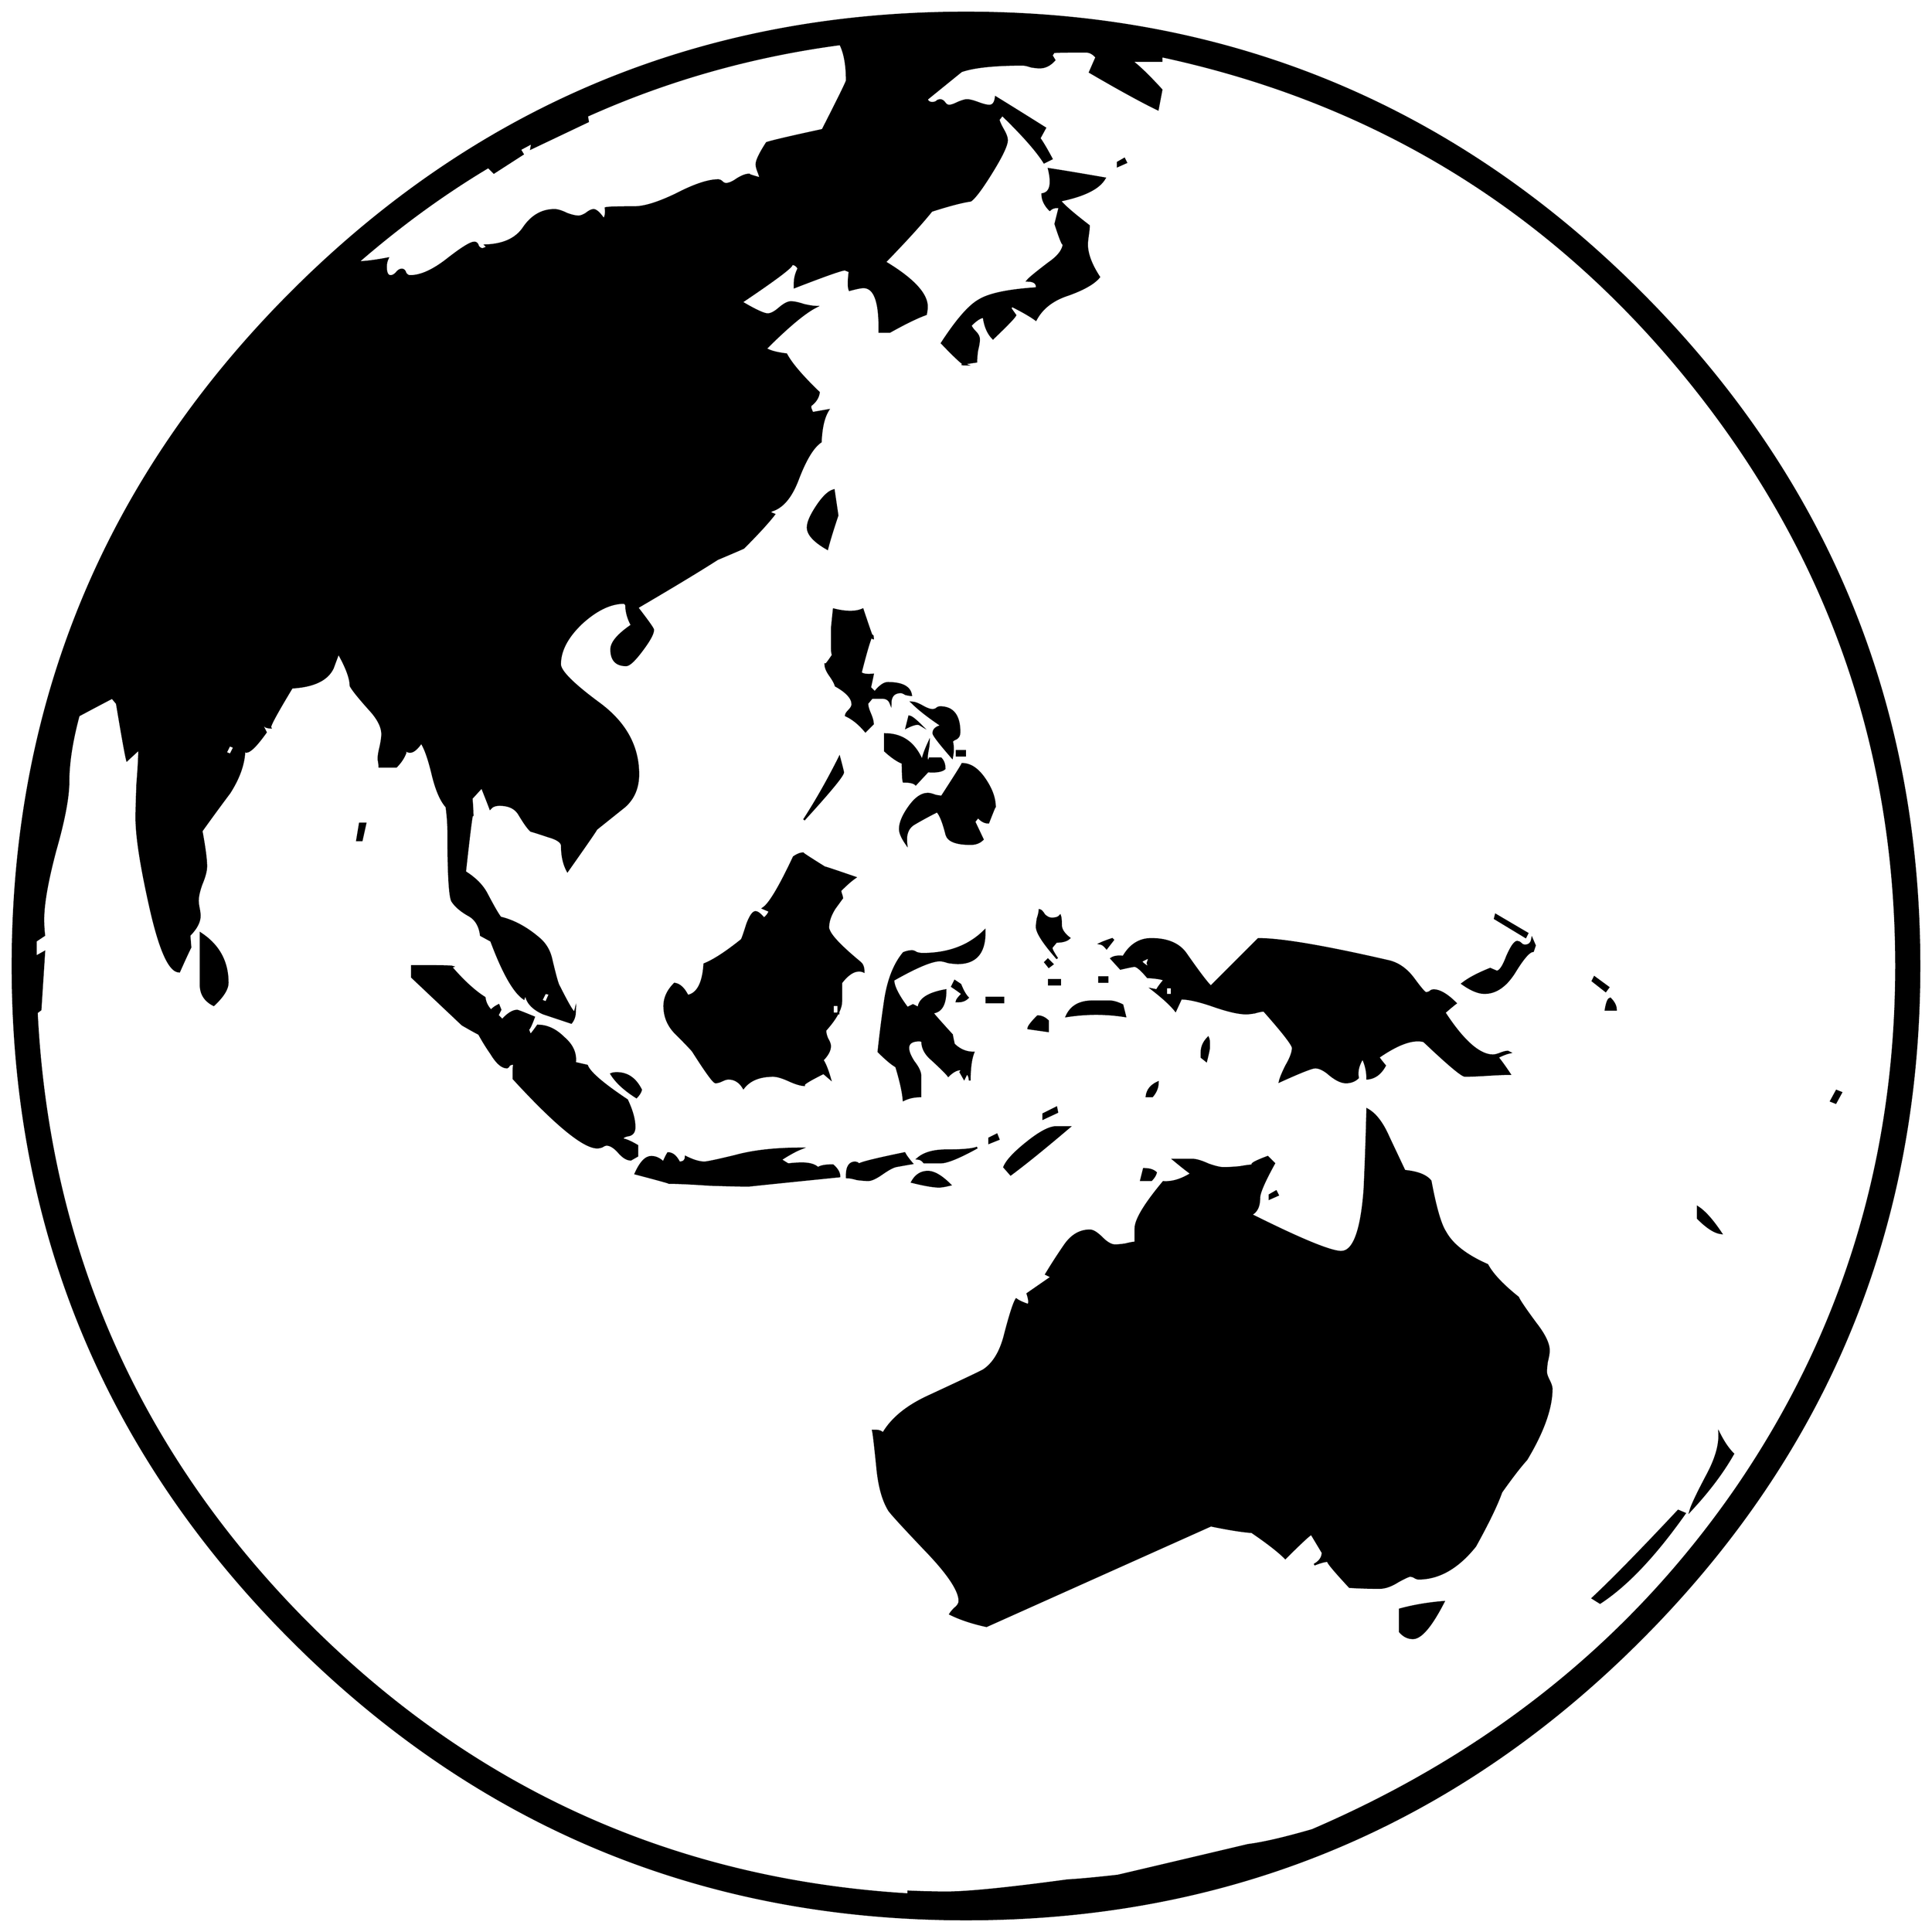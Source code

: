 


\begin{tikzpicture}[y=0.80pt, x=0.80pt, yscale=-1.0, xscale=1.0, inner sep=0pt, outer sep=0pt]
\begin{scope}[shift={(100.0,1706.0)},nonzero rule]
  \path[draw=.,fill=.,line width=1.600pt] (2048.0,-582.0) ..
    controls (2048.0,-299.333) and (1948.0,-58.0) ..
    (1748.0,142.0) .. controls (1548.0,342.0) and (1306.667,442.0)
    .. (1024.0,442.0) .. controls (741.333,442.0) and
    (500.0,342.0) .. (300.0,142.0) .. controls (100.0,-58.0) and
    (0.0,-299.333) .. (0.0,-582.0) .. controls (0.0,-864.667) and
    (100.0,-1106.0) .. (300.0,-1306.0) .. controls
    (500.0,-1506.0) and (741.333,-1606.0) .. (1024.0,-1606.0) ..
    controls (1306.667,-1606.0) and (1548.0,-1506.0) ..
    (1748.0,-1306.0) .. controls (1948.0,-1106.0) and
    (2048.0,-864.667) .. (2048.0,-582.0) -- cycle(896.0,-1533.0)
    .. controls (896.0,-1549.667) and (893.667,-1562.667) ..
    (889.0,-1572.0) .. controls (793.667,-1559.333) and
    (703.0,-1533.667) .. (617.0,-1495.0) -- (618.0,-1489.0) --
    (557.0,-1460.0) -- (558.0,-1466.0) -- (545.0,-1459.0) --
    (548.0,-1454.0) -- (517.0,-1434.0) -- (511.0,-1440.0) ..
    controls (463.0,-1411.333) and (416.333,-1377.333) ..
    (371.0,-1338.0) .. controls (378.333,-1338.0) and
    (389.0,-1339.333) .. (403.0,-1342.0) .. controls
    (401.667,-1339.333) and (401.0,-1336.333) .. (401.0,-1333.0) ..
    controls (401.0,-1326.333) and (402.667,-1323.0) ..
    (406.0,-1323.0) .. controls (408.0,-1323.0) and
    (410.0,-1324.0) .. (412.0,-1326.0) .. controls
    (414.0,-1328.667) and (416.0,-1330.0) .. (418.0,-1330.0) ..
    controls (420.0,-1330.0) and (421.333,-1328.667) ..
    (422.0,-1326.0) .. controls (423.333,-1324.0) and
    (425.0,-1323.0) .. (427.0,-1323.0) .. controls
    (438.333,-1323.0) and (451.667,-1329.0) .. (467.0,-1341.0) ..
    controls (482.333,-1353.0) and (492.0,-1359.0) ..
    (496.0,-1359.0) .. controls (498.0,-1359.0) and
    (499.333,-1357.667) .. (500.0,-1355.0) .. controls
    (501.333,-1353.0) and (503.0,-1352.0) .. (505.0,-1352.0) --
    (510.0,-1354.0) -- (508.0,-1356.0) .. controls
    (527.333,-1356.667) and (541.0,-1363.0) .. (549.0,-1375.0) ..
    controls (557.667,-1387.667) and (568.667,-1394.0) ..
    (582.0,-1394.0) .. controls (585.333,-1394.0) and
    (589.667,-1392.667) .. (595.0,-1390.0) .. controls
    (600.333,-1388.0) and (604.667,-1387.0) .. (608.0,-1387.0) ..
    controls (610.0,-1387.0) and (612.667,-1388.0) ..
    (616.0,-1390.0) .. controls (619.333,-1392.667) and
    (622.0,-1394.0) .. (624.0,-1394.0) .. controls
    (626.667,-1394.0) and (630.333,-1390.667) .. (635.0,-1384.0) ..
    controls (637.0,-1386.667) and (637.667,-1390.667) ..
    (637.0,-1396.0) .. controls (639.0,-1396.667) and
    (649.333,-1397.0) .. (668.0,-1397.0) .. controls
    (678.667,-1397.0) and (693.667,-1401.667) .. (713.0,-1411.0) ..
    controls (732.333,-1421.0) and (747.333,-1426.0) ..
    (758.0,-1426.0) .. controls (759.333,-1426.0) and
    (760.667,-1425.333) .. (762.0,-1424.0) .. controls
    (763.333,-1422.667) and (764.667,-1422.0) .. (766.0,-1422.0) ..
    controls (769.333,-1422.0) and (773.333,-1423.667) ..
    (778.0,-1427.0) .. controls (783.333,-1430.333) and
    (787.667,-1432.0) .. (791.0,-1432.0) .. controls
    (789.667,-1432.0) and (793.667,-1430.667) .. (803.0,-1428.0) ..
    controls (803.0,-1429.333) and (802.333,-1431.667) ..
    (801.0,-1435.0) .. controls (799.667,-1438.333) and
    (799.0,-1441.0) .. (799.0,-1443.0) .. controls
    (799.0,-1447.0) and (802.667,-1454.667) .. (810.0,-1466.0) ..
    controls (816.0,-1468.0) and (836.0,-1472.667) ..
    (870.0,-1480.0) .. controls (887.333,-1514.0) and
    (896.0,-1531.667) .. (896.0,-1533.0) -- cycle(2023.0,-582.0)
    .. controls (2023.0,-817.333) and (1949.0,-1026.667) ..
    (1801.0,-1210.0) .. controls (1653.0,-1393.333) and
    (1464.0,-1509.667) .. (1234.0,-1559.0) -- (1234.0,-1554.0) --
    (1202.0,-1554.0) .. controls (1210.0,-1548.0) and
    (1220.667,-1537.667) .. (1234.0,-1523.0) -- (1230.0,-1502.0) ..
    controls (1213.333,-1510.0) and (1189.0,-1523.333) ..
    (1157.0,-1542.0) -- (1164.0,-1558.0) .. controls
    (1160.667,-1562.0) and (1157.0,-1564.0) .. (1153.0,-1564.0) ..
    controls (1123.667,-1564.0) and (1112.0,-1563.667) ..
    (1118.0,-1563.0) -- (1116.0,-1560.0) -- (1119.0,-1555.0) ..
    controls (1114.333,-1549.667) and (1109.0,-1547.0) ..
    (1103.0,-1547.0) .. controls (1101.0,-1547.0) and
    (1098.0,-1547.333) .. (1094.0,-1548.0) .. controls
    (1090.0,-1549.333) and (1087.0,-1550.0) .. (1085.0,-1550.0) ..
    controls (1054.333,-1550.0) and (1032.333,-1547.667) ..
    (1019.0,-1543.0) .. controls (1019.0,-1543.0) and
    (1006.667,-1533.0) .. (982.0,-1513.0) .. controls
    (982.667,-1510.333) and (984.667,-1509.0) .. (988.0,-1509.0) ..
    controls (989.333,-1509.0) and (990.667,-1509.333) ..
    (992.0,-1510.0) .. controls (993.333,-1511.333) and
    (994.667,-1512.0) .. (996.0,-1512.0) .. controls
    (998.0,-1512.0) and (999.667,-1511.0) .. (1001.0,-1509.0) ..
    controls (1002.333,-1507.0) and (1004.0,-1506.0) ..
    (1006.0,-1506.0) .. controls (1008.0,-1506.0) and
    (1011.0,-1507.0) .. (1015.0,-1509.0) .. controls
    (1019.667,-1511.0) and (1023.0,-1512.0) .. (1025.0,-1512.0) ..
    controls (1027.667,-1512.0) and (1031.667,-1511.0) ..
    (1037.0,-1509.0) .. controls (1042.333,-1507.0) and
    (1046.333,-1506.0) .. (1049.0,-1506.0) .. controls
    (1053.0,-1506.0) and (1055.333,-1509.0) .. (1056.0,-1515.0) ..
    controls (1068.0,-1507.667) and (1085.667,-1496.667) ..
    (1109.0,-1482.0) -- (1103.0,-1471.0) .. controls
    (1106.333,-1466.333) and (1110.667,-1459.0) .. (1116.0,-1449.0) --
    (1108.0,-1445.0) .. controls (1100.0,-1457.667) and
    (1085.0,-1474.667) .. (1063.0,-1496.0) -- (1059.0,-1491.0) ..
    controls (1059.667,-1488.333) and (1061.333,-1484.667) ..
    (1064.0,-1480.0) .. controls (1066.667,-1475.333) and
    (1068.0,-1471.667) .. (1068.0,-1469.0) .. controls
    (1068.0,-1463.667) and (1062.667,-1452.333) .. (1052.0,-1435.0) ..
    controls (1041.333,-1417.667) and (1033.667,-1407.333) ..
    (1029.0,-1404.0) .. controls (1019.667,-1402.667) and
    (1005.667,-1399.0) .. (987.0,-1393.0) .. controls
    (976.333,-1379.667) and (959.667,-1361.333) .. (937.0,-1338.0) ..
    controls (967.0,-1320.0) and (982.0,-1304.0) ..
    (982.0,-1290.0) .. controls (982.0,-1288.0) and
    (981.667,-1285.333) .. (981.0,-1282.0) .. controls
    (971.667,-1278.667) and (958.667,-1272.333) .. (942.0,-1263.0) --
    (931.0,-1263.0) .. controls (931.667,-1295.0) and
    (926.0,-1311.0) .. (914.0,-1311.0) .. controls
    (911.333,-1311.0) and (906.333,-1310.0) .. (899.0,-1308.0) ..
    controls (897.667,-1310.667) and (897.667,-1317.333) ..
    (899.0,-1328.0) -- (894.0,-1330.0) .. controls
    (890.667,-1330.0) and (872.667,-1323.667) .. (840.0,-1311.0) --
    (840.0,-1315.0) .. controls (840.0,-1320.333) and
    (841.333,-1325.667) .. (844.0,-1331.0) .. controls
    (842.667,-1334.333) and (840.0,-1336.0) .. (836.0,-1336.0) ..
    controls (841.333,-1336.0) and (823.667,-1322.333) ..
    (783.0,-1295.0) .. controls (797.667,-1286.333) and
    (807.0,-1282.0) .. (811.0,-1282.0) .. controls
    (814.333,-1282.0) and (818.333,-1284.0) .. (823.0,-1288.0) ..
    controls (828.333,-1292.667) and (832.667,-1295.0) ..
    (836.0,-1295.0) .. controls (839.333,-1295.0) and
    (844.0,-1294.0) .. (850.0,-1292.0) .. controls
    (856.0,-1290.667) and (860.333,-1290.0) .. (863.0,-1290.0) ..
    controls (851.0,-1284.0) and (833.0,-1269.0) ..
    (809.0,-1245.0) .. controls (813.0,-1242.333) and
    (820.333,-1240.333) .. (831.0,-1239.0) .. controls
    (836.333,-1229.0) and (848.0,-1215.333) .. (866.0,-1198.0) ..
    controls (865.333,-1192.667) and (862.333,-1188.0) ..
    (857.0,-1184.0) -- (857.0,-1181.0) -- (859.0,-1176.0) --
    (876.0,-1179.0) .. controls (871.333,-1171.667) and
    (868.667,-1160.333) .. (868.0,-1145.0) .. controls
    (860.0,-1139.667) and (852.0,-1126.667) .. (844.0,-1106.0) ..
    controls (836.667,-1086.0) and (827.0,-1074.333) ..
    (815.0,-1071.0) -- (813.0,-1069.0) -- (818.0,-1067.0) ..
    controls (811.333,-1058.333) and (800.333,-1046.333) ..
    (785.0,-1031.0) .. controls (779.0,-1028.333) and
    (769.667,-1024.333) .. (757.0,-1019.0) .. controls
    (738.333,-1007.0) and (709.667,-989.667) .. (671.0,-967.0) ..
    controls (682.333,-952.333) and (688.0,-944.333) .. (688.0,-943.0)
    .. controls (688.0,-939.0) and (684.0,-931.667) ..
    (676.0,-921.0) .. controls (668.0,-910.333) and (662.333,-905.0)
    .. (659.0,-905.0) .. controls (648.333,-905.0) and
    (643.0,-910.667) .. (643.0,-922.0) .. controls (643.0,-929.333)
    and (650.333,-938.0) .. (665.0,-948.0) .. controls
    (661.0,-955.333) and (659.0,-962.667) .. (659.0,-970.0) --
    (657.0,-972.0) .. controls (642.333,-972.0) and (627.0,-964.667)
    .. (611.0,-950.0) .. controls (595.667,-935.333) and
    (588.0,-920.667) .. (588.0,-906.0) .. controls (588.0,-898.667)
    and (602.0,-884.667) .. (630.0,-864.0) .. controls
    (658.0,-843.333) and (672.0,-818.0) .. (672.0,-788.0) ..
    controls (672.0,-773.333) and (667.0,-761.667) .. (657.0,-753.0)
    .. controls (647.0,-745.0) and (637.0,-737.0) ..
    (627.0,-729.0) .. controls (627.0,-728.333) and (616.667,-713.333)
    .. (596.0,-684.0) .. controls (592.0,-691.333) and
    (590.0,-700.333) .. (590.0,-711.0) .. controls (590.0,-715.0)
    and (585.333,-718.333) .. (576.0,-721.0) .. controls
    (564.0,-725.0) and (557.667,-727.0) .. (557.0,-727.0) ..
    controls (554.333,-729.0) and (550.0,-735.0) .. (544.0,-745.0)
    .. controls (540.0,-751.667) and (533.0,-755.0) ..
    (523.0,-755.0) .. controls (518.333,-755.0) and (515.0,-753.667)
    .. (513.0,-751.0) .. controls (511.0,-756.333) and
    (508.0,-764.0) .. (504.0,-774.0) -- (493.0,-762.0) ..
    controls (493.667,-755.333) and (494.0,-749.0) .. (494.0,-743.0)
    .. controls (494.0,-751.667) and (491.333,-731.667) ..
    (486.0,-683.0) .. controls (496.667,-676.333) and (504.333,-668.667)
    .. (509.0,-660.0) .. controls (516.333,-646.0) and
    (521.333,-637.333) .. (524.0,-634.0) .. controls (538.0,-630.667)
    and (551.667,-623.333) .. (565.0,-612.0) .. controls
    (572.333,-606.0) and (577.0,-598.0) .. (579.0,-588.0) ..
    controls (582.333,-574.0) and (584.667,-565.333) .. (586.0,-562.0)
    .. controls (598.0,-538.0) and (604.0,-528.333) ..
    (604.0,-533.0) .. controls (604.0,-528.333) and (602.667,-524.333)
    .. (600.0,-521.0) .. controls (590.0,-524.333) and
    (580.0,-527.667) .. (570.0,-531.0) .. controls (558.0,-536.333)
    and (551.667,-543.667) .. (551.0,-553.0) -- (549.0,-547.0) ..
    controls (538.333,-554.333) and (526.667,-575.0) .. (514.0,-609.0)
    -- (503.0,-615.0) .. controls (501.667,-625.667) and
    (497.0,-633.0) .. (489.0,-637.0) .. controls (481.0,-641.667)
    and (475.333,-646.667) .. (472.0,-652.0) .. controls
    (469.333,-658.0) and (468.0,-682.333) .. (468.0,-725.0) ..
    controls (468.0,-734.333) and (467.333,-743.667) .. (466.0,-753.0)
    .. controls (460.0,-759.667) and (455.0,-771.333) ..
    (451.0,-788.0) .. controls (447.0,-804.667) and (443.0,-816.0)
    .. (439.0,-822.0) .. controls (434.333,-815.333) and
    (430.333,-812.0) .. (427.0,-812.0) .. controls (425.0,-812.0)
    and (423.333,-812.667) .. (422.0,-814.0) .. controls
    (421.333,-815.333) and (420.333,-816.0) .. (419.0,-816.0) --
    (422.0,-811.0) .. controls (420.0,-805.667) and (416.667,-800.667)
    .. (412.0,-796.0) -- (394.0,-796.0) .. controls
    (394.0,-798.0) and (393.667,-800.667) .. (393.0,-804.0) ..
    controls (393.0,-807.333) and (393.667,-811.667) .. (395.0,-817.0)
    .. controls (396.333,-823.0) and (397.0,-827.667) ..
    (397.0,-831.0) .. controls (397.0,-839.0) and (392.333,-848.0)
    .. (383.0,-858.0) .. controls (371.667,-870.667) and
    (365.0,-879.0) .. (363.0,-883.0) .. controls (363.0,-891.0)
    and (358.667,-902.667) .. (350.0,-918.0) .. controls
    (348.667,-914.667) and (346.667,-909.333) .. (344.0,-902.0) ..
    controls (338.0,-889.333) and (323.333,-882.333) .. (300.0,-881.0)
    .. controls (282.667,-852.333) and (275.0,-838.0) ..
    (277.0,-838.0) .. controls (275.667,-838.0) and (274.0,-838.333)
    .. (272.0,-839.0) .. controls (270.667,-840.333) and
    (269.333,-841.0) .. (268.0,-841.0) -- (272.0,-833.0) ..
    controls (262.0,-819.0) and (255.0,-812.0) .. (251.0,-812.0)
    -- (249.0,-815.0) .. controls (249.0,-800.333) and
    (243.667,-784.667) .. (233.0,-768.0) .. controls (223.0,-754.667)
    and (213.0,-741.0) .. (203.0,-727.0) .. controls
    (206.333,-709.0) and (208.0,-696.333) .. (208.0,-689.0) ..
    controls (208.0,-684.333) and (206.333,-678.0) .. (203.0,-670.0)
    .. controls (200.333,-662.667) and (199.0,-656.667) ..
    (199.0,-652.0) .. controls (199.0,-650.0) and (199.333,-647.333)
    .. (200.0,-644.0) .. controls (200.667,-640.667) and
    (201.0,-638.0) .. (201.0,-636.0) .. controls (201.0,-629.333)
    and (197.333,-622.333) .. (190.0,-615.0) -- (191.0,-602.0) ..
    controls (188.333,-596.667) and (184.333,-588.0) .. (179.0,-576.0)
    .. controls (168.333,-576.0) and (157.667,-600.333) ..
    (147.0,-649.0) .. controls (137.667,-691.0) and (133.0,-721.667)
    .. (133.0,-741.0) .. controls (133.0,-749.0) and
    (133.333,-761.333) .. (134.0,-778.0) .. controls (135.333,-794.667)
    and (136.0,-807.0) .. (136.0,-815.0) -- (123.0,-803.0) ..
    controls (121.667,-807.667) and (118.0,-828.0) .. (112.0,-864.0)
    -- (107.0,-870.0) .. controls (103.0,-868.0) and
    (91.0,-861.667) .. (71.0,-851.0) .. controls (63.667,-823.667) and
    (60.0,-800.0) .. (60.0,-780.0) .. controls (60.0,-763.333) and
    (55.333,-738.667) .. (46.0,-706.0) .. controls (37.333,-673.333) and
    (33.0,-648.667) .. (33.0,-632.0) .. controls (33.0,-626.0) and
    (33.333,-620.333) .. (34.0,-615.0) -- (25.0,-609.0) --
    (25.0,-592.0) -- (34.0,-597.0) -- (30.0,-535.0) --
    (26.0,-532.0) .. controls (38.667,-278.667) and (134.333,-61.333) ..
    (313.0,120.0) .. controls (492.333,301.333) and (708.667,399.667) ..
    (962.0,415.0) -- (962.0,412.0) .. controls (978.0,412.667) and
    (991.667,413.0) .. (1003.0,413.0) .. controls (1025.667,413.0)
    and (1069.0,408.667) .. (1133.0,400.0) .. controls
    (1145.0,399.333) and (1163.0,397.667) .. (1187.0,395.0) ..
    controls (1218.333,387.667) and (1265.0,376.667) .. (1327.0,362.0)
    .. controls (1343.0,360.0) and (1366.0,354.667) ..
    (1396.0,346.0) .. controls (1588.0,263.333) and (1740.0,140.667)
    .. (1852.0,-22.0) .. controls (1966.0,-188.667) and
    (2023.0,-375.333) .. (2023.0,-582.0) -- cycle(577.0,-552.0) --
    (572.0,-553.0) -- (568.0,-545.0) -- (573.0,-543.0) --
    (577.0,-552.0) -- cycle(238.0,-817.0) -- (233.0,-819.0) --
    (229.0,-811.0) -- (234.0,-809.0) -- (238.0,-817.0) --
    cycle(1196.0,-1445.0) -- (1187.0,-1441.0) --
    (1187.0,-1445.0) -- (1194.0,-1449.0) -- (1196.0,-1445.0) --
    cycle(1173.0,-1428.0) .. controls (1167.0,-1417.333) and
    (1151.0,-1409.333) .. (1125.0,-1404.0) .. controls
    (1128.333,-1399.333) and (1138.667,-1390.333) .. (1156.0,-1377.0) ..
    controls (1156.0,-1375.0) and (1155.667,-1371.667) ..
    (1155.0,-1367.0) .. controls (1154.333,-1362.333) and
    (1154.0,-1359.0) .. (1154.0,-1357.0) .. controls
    (1154.0,-1347.0) and (1158.333,-1335.333) .. (1167.0,-1322.0) ..
    controls (1161.667,-1315.333) and (1150.667,-1309.0) ..
    (1134.0,-1303.0) .. controls (1117.333,-1297.667) and
    (1105.667,-1288.667) .. (1099.0,-1276.0) .. controls
    (1093.667,-1280.0) and (1085.0,-1285.0) .. (1073.0,-1291.0) --
    (1072.0,-1288.0) -- (1077.0,-1281.0) .. controls
    (1076.333,-1279.0) and (1068.333,-1270.667) .. (1053.0,-1256.0) ..
    controls (1047.667,-1261.333) and (1044.333,-1269.0) ..
    (1043.0,-1279.0) .. controls (1039.667,-1279.0) and
    (1035.0,-1276.0) .. (1029.0,-1270.0) .. controls
    (1029.667,-1268.0) and (1031.333,-1265.667) .. (1034.0,-1263.0) ..
    controls (1036.667,-1260.333) and (1038.0,-1257.667) ..
    (1038.0,-1255.0) .. controls (1038.0,-1252.333) and
    (1037.333,-1248.333) .. (1036.0,-1243.0) .. controls
    (1035.333,-1237.667) and (1035.0,-1233.667) .. (1035.0,-1231.0) ..
    controls (1021.0,-1229.0) and (1017.0,-1228.0) ..
    (1023.0,-1228.0) .. controls (1021.0,-1228.0) and
    (1012.667,-1235.667) .. (998.0,-1251.0) .. controls
    (1014.0,-1275.667) and (1027.333,-1291.0) .. (1038.0,-1297.0) ..
    controls (1048.667,-1303.667) and (1069.333,-1308.0) ..
    (1100.0,-1310.0) .. controls (1100.667,-1315.333) and
    (1097.333,-1318.0) .. (1090.0,-1318.0) .. controls
    (1091.333,-1320.0) and (1099.0,-1326.333) .. (1113.0,-1337.0) ..
    controls (1123.667,-1344.333) and (1129.0,-1351.667) ..
    (1129.0,-1359.0) .. controls (1129.0,-1353.667) and
    (1126.0,-1360.333) .. (1120.0,-1379.0) -- (1124.0,-1395.0) --
    (1126.0,-1396.0) .. controls (1125.333,-1396.667) and
    (1124.0,-1397.0) .. (1122.0,-1397.0) .. controls
    (1118.667,-1397.0) and (1116.0,-1396.0) .. (1114.0,-1394.0) ..
    controls (1108.667,-1399.333) and (1106.0,-1405.0) ..
    (1106.0,-1411.0) .. controls (1114.667,-1412.333) and
    (1117.0,-1421.333) .. (1113.0,-1438.0) .. controls
    (1126.333,-1436.0) and (1146.333,-1432.667) .. (1173.0,-1428.0) --
    cycle(1964.0,-446.0) -- (1958.0,-435.0) -- (1953.0,-437.0)
    -- (1959.0,-448.0) -- (1964.0,-446.0) --
    cycle(1714.0,-559.0) -- (1711.0,-555.0) -- (1697.0,-566.0)
    -- (1699.0,-570.0) -- (1714.0,-559.0) --
    cycle(1722.0,-535.0) -- (1711.0,-535.0) .. controls
    (1712.333,-543.0) and (1714.0,-547.0) .. (1716.0,-547.0) ..
    controls (1720.0,-543.0) and (1722.0,-539.0) ..
    (1722.0,-535.0) -- cycle(1627.0,-617.0) -- (1625.0,-613.0)
    -- (1592.0,-633.0) -- (1593.0,-637.0) -- (1627.0,-617.0) --
    cycle(1635.0,-604.0) -- (1633.0,-598.0) .. controls
    (1629.0,-598.0) and (1622.333,-590.333) .. (1613.0,-575.0) ..
    controls (1603.667,-560.333) and (1593.0,-553.0) ..
    (1581.0,-553.0) .. controls (1574.333,-553.0) and
    (1566.333,-556.333) .. (1557.0,-563.0) .. controls
    (1563.667,-568.333) and (1573.667,-573.667) .. (1587.0,-579.0) --
    (1594.0,-576.0) .. controls (1597.333,-576.0) and
    (1601.0,-581.333) .. (1605.0,-592.0) .. controls
    (1609.667,-602.667) and (1613.333,-608.0) .. (1616.0,-608.0) ..
    controls (1617.333,-608.0) and (1618.667,-607.333) ..
    (1620.0,-606.0) .. controls (1621.333,-604.667) and
    (1622.667,-604.0) .. (1624.0,-604.0) .. controls
    (1628.667,-604.0) and (1631.333,-606.333) .. (1632.0,-611.0) --
    (1635.0,-604.0) -- cycle(1835.0,-295.0) .. controls
    (1828.333,-295.667) and (1820.0,-301.0) .. (1810.0,-311.0) --
    (1810.0,-323.0) .. controls (1817.333,-318.333) and
    (1825.667,-309.0) .. (1835.0,-295.0) -- cycle(886.0,-1066.0)
    .. controls (880.667,-1050.0) and (877.0,-1038.0) ..
    (875.0,-1030.0) .. controls (861.0,-1038.0) and
    (854.0,-1045.667) .. (854.0,-1053.0) .. controls
    (854.0,-1058.333) and (857.333,-1066.0) .. (864.0,-1076.0) ..
    controls (870.667,-1086.0) and (876.667,-1091.667) ..
    (882.0,-1093.0) -- (886.0,-1066.0) -- cycle(1608.0,-466.0)
    .. controls (1602.667,-466.0) and (1594.667,-465.667) ..
    (1584.0,-465.0) .. controls (1573.333,-464.333) and
    (1565.333,-464.0) .. (1560.0,-464.0) .. controls
    (1556.667,-464.0) and (1542.0,-476.333) .. (1516.0,-501.0) ..
    controls (1514.667,-501.667) and (1512.333,-502.0) ..
    (1509.0,-502.0) .. controls (1498.333,-502.0) and
    (1484.333,-496.0) .. (1467.0,-484.0) .. controls
    (1468.333,-482.0) and (1470.667,-479.0) .. (1474.0,-475.0) ..
    controls (1469.333,-466.333) and (1463.0,-461.667) ..
    (1455.0,-461.0) .. controls (1455.0,-469.0) and
    (1453.333,-476.333) .. (1450.0,-483.0) .. controls
    (1445.333,-475.667) and (1443.667,-468.667) .. (1445.0,-462.0) ..
    controls (1441.667,-458.667) and (1437.333,-457.0) ..
    (1432.0,-457.0) .. controls (1427.333,-457.0) and
    (1421.667,-459.667) .. (1415.0,-465.0) .. controls
    (1409.0,-470.333) and (1403.667,-473.0) .. (1399.0,-473.0) ..
    controls (1395.667,-473.0) and (1383.0,-468.0) ..
    (1361.0,-458.0) .. controls (1361.667,-461.333) and
    (1364.0,-467.0) .. (1368.0,-475.0) .. controls
    (1372.667,-483.0) and (1375.0,-489.333) .. (1375.0,-494.0) ..
    controls (1375.0,-497.333) and (1364.667,-510.667) ..
    (1344.0,-534.0) .. controls (1342.0,-534.0) and
    (1338.667,-533.333) .. (1334.0,-532.0) .. controls
    (1330.0,-531.333) and (1327.0,-531.0) .. (1325.0,-531.0) ..
    controls (1317.0,-531.0) and (1305.333,-533.667) ..
    (1290.0,-539.0) .. controls (1274.667,-544.333) and
    (1263.0,-547.0) .. (1255.0,-547.0) -- (1249.0,-534.0) ..
    controls (1244.333,-540.0) and (1236.0,-547.667) ..
    (1224.0,-557.0) -- (1229.0,-556.0) .. controls
    (1230.333,-558.667) and (1233.0,-562.333) .. (1237.0,-567.0) ..
    controls (1235.0,-568.333) and (1229.0,-569.333) ..
    (1219.0,-570.0) .. controls (1212.333,-578.0) and
    (1207.667,-582.0) .. (1205.0,-582.0) .. controls
    (1203.667,-582.0) and (1198.667,-581.0) .. (1190.0,-579.0) --
    (1180.0,-590.0) .. controls (1182.667,-592.0) and
    (1187.0,-592.667) .. (1193.0,-592.0) .. controls
    (1200.333,-604.667) and (1210.333,-611.0) .. (1223.0,-611.0) ..
    controls (1241.0,-611.0) and (1253.667,-605.333) ..
    (1261.0,-594.0) .. controls (1275.0,-574.0) and
    (1283.667,-562.667) .. (1287.0,-560.0) .. controls
    (1321.0,-594.0) and (1338.0,-611.0) .. (1338.0,-611.0) ..
    controls (1362.667,-611.0) and (1409.667,-603.0) ..
    (1479.0,-587.0) .. controls (1489.0,-584.333) and
    (1497.667,-578.0) .. (1505.0,-568.0) .. controls
    (1512.333,-558.0) and (1516.667,-553.0) .. (1518.0,-553.0) ..
    controls (1519.333,-553.0) and (1520.667,-553.333) ..
    (1522.0,-554.0) .. controls (1523.333,-555.333) and
    (1524.667,-556.0) .. (1526.0,-556.0) .. controls
    (1532.667,-556.0) and (1540.667,-551.333) .. (1550.0,-542.0) ..
    controls (1547.333,-540.0) and (1543.333,-536.667) ..
    (1538.0,-532.0) .. controls (1558.0,-501.333) and
    (1575.333,-486.0) .. (1590.0,-486.0) .. controls
    (1592.0,-486.0) and (1594.667,-486.667) .. (1598.0,-488.0) ..
    controls (1601.333,-489.333) and (1604.0,-490.0) ..
    (1606.0,-490.0) -- (1608.0,-489.0) .. controls
    (1604.667,-488.333) and (1600.333,-486.667) .. (1595.0,-484.0) ..
    controls (1598.333,-480.0) and (1602.667,-474.0) ..
    (1608.0,-466.0) -- cycle(1848.0,-58.0) .. controls
    (1836.667,-38.0) and (1821.333,-17.667) .. (1802.0,3.0) ..
    controls (1803.333,-2.333) and (1809.667,-15.667) .. (1821.0,-37.0)
    .. controls (1829.667,-53.667) and (1833.667,-68.0) ..
    (1833.0,-80.0) .. controls (1837.667,-70.667) and (1842.667,-63.333)
    .. (1848.0,-58.0) -- cycle(1023.0,-808.0) -- (1014.0,-808.0)
    -- (1014.0,-813.0) -- (1023.0,-813.0) -- (1023.0,-808.0) --
    cycle(1017.0,-833.0) .. controls (1017.0,-829.667) and
    (1015.667,-827.333) .. (1013.0,-826.0) .. controls
    (1011.0,-825.333) and (1009.667,-824.333) .. (1009.0,-823.0) ..
    controls (1009.667,-821.0) and (1010.0,-818.0) ..
    (1010.0,-814.0) .. controls (1010.0,-812.0) and
    (1009.667,-809.333) .. (1009.0,-806.0) .. controls
    (995.667,-821.333) and (989.0,-830.0) .. (989.0,-832.0) ..
    controls (989.0,-836.0) and (992.0,-838.667) .. (998.0,-840.0)
    .. controls (984.0,-849.333) and (973.333,-857.667) ..
    (966.0,-865.0) .. controls (968.667,-865.0) and (972.333,-863.667)
    .. (977.0,-861.0) .. controls (981.667,-858.333) and
    (985.333,-857.0) .. (988.0,-857.0) .. controls (989.333,-857.0)
    and (990.667,-857.333) .. (992.0,-858.0) .. controls
    (993.333,-859.333) and (994.667,-860.0) .. (996.0,-860.0) ..
    controls (1010.0,-860.0) and (1017.0,-851.0) ..
    (1017.0,-833.0) -- cycle(965.0,-873.0) .. controls
    (963.667,-873.0) and (961.667,-873.333) .. (959.0,-874.0) ..
    controls (957.0,-875.333) and (955.333,-876.0) .. (954.0,-876.0)
    .. controls (946.667,-876.0) and (943.0,-872.0) ..
    (943.0,-864.0) .. controls (941.667,-868.0) and (938.667,-870.0)
    .. (934.0,-870.0) -- (923.0,-870.0) -- (918.0,-864.0) ..
    controls (918.0,-861.333) and (919.0,-857.667) .. (921.0,-853.0)
    .. controls (923.0,-848.333) and (924.0,-844.667) ..
    (924.0,-842.0) -- (916.0,-834.0) .. controls (909.333,-842.0)
    and (902.333,-847.667) .. (895.0,-851.0) .. controls
    (895.0,-852.333) and (896.0,-854.0) .. (898.0,-856.0) ..
    controls (900.667,-858.667) and (902.0,-861.0) .. (902.0,-863.0)
    .. controls (902.0,-869.667) and (896.0,-876.333) ..
    (884.0,-883.0) .. controls (883.333,-885.667) and (881.333,-889.333)
    .. (878.0,-894.0) .. controls (874.667,-898.667) and
    (873.0,-902.667) .. (873.0,-906.0) .. controls (873.0,-904.667)
    and (875.667,-908.0) .. (881.0,-916.0) .. controls
    (880.333,-917.333) and (880.0,-919.667) .. (880.0,-923.0) --
    (880.0,-945.0) .. controls (880.0,-945.667) and (880.667,-952.333)
    .. (882.0,-965.0) .. controls (895.333,-961.667) and
    (905.667,-961.667) .. (913.0,-965.0) .. controls (920.333,-943.0)
    and (924.0,-932.667) .. (924.0,-934.0) .. controls
    (924.0,-943.333) and (919.667,-931.0) .. (911.0,-897.0) ..
    controls (913.0,-895.0) and (917.333,-894.333) .. (924.0,-895.0)
    .. controls (923.333,-891.667) and (922.333,-887.0) ..
    (921.0,-881.0) -- (926.0,-876.0) .. controls (931.333,-882.667)
    and (936.0,-886.0) .. (940.0,-886.0) .. controls
    (955.333,-886.0) and (963.667,-881.667) .. (965.0,-873.0) --
    cycle(975.0,-841.0) .. controls (974.333,-841.667) and
    (973.333,-842.0) .. (972.0,-842.0) .. controls (969.333,-842.0)
    and (965.333,-840.667) .. (960.0,-838.0) -- (963.0,-850.0) ..
    controls (965.0,-850.0) and (969.0,-847.0) .. (975.0,-841.0)
    -- cycle(1182.0,-610.0) -- (1175.0,-601.0) .. controls
    (1172.333,-604.333) and (1170.0,-606.0) .. (1168.0,-606.0) ..
    controls (1170.667,-607.333) and (1175.0,-609.0) ..
    (1181.0,-611.0) -- (1182.0,-610.0) -- cycle(1285.0,-494.0)
    .. controls (1285.0,-492.667) and (1284.0,-488.0) ..
    (1282.0,-480.0) -- (1277.0,-484.0) -- (1277.0,-489.0) ..
    controls (1277.0,-495.0) and (1279.333,-500.333) ..
    (1284.0,-505.0) .. controls (1284.667,-503.667) and
    (1285.0,-502.0) .. (1285.0,-500.0) -- (1285.0,-494.0) --
    cycle(1001.0,-794.0) .. controls (998.333,-791.333) and
    (992.333,-790.333) .. (983.0,-791.0) -- (970.0,-777.0) ..
    controls (968.0,-779.0) and (963.667,-780.0) .. (957.0,-780.0)
    .. controls (956.333,-782.0) and (956.0,-788.667) ..
    (956.0,-800.0) .. controls (950.667,-802.0) and (944.333,-806.333)
    .. (937.0,-813.0) -- (937.0,-831.0) .. controls
    (955.667,-831.0) and (969.0,-821.333) .. (977.0,-802.0) ..
    controls (977.667,-806.667) and (980.0,-813.333) .. (984.0,-822.0)
    .. controls (984.0,-820.0) and (983.667,-817.333) ..
    (983.0,-814.0) .. controls (982.333,-810.667) and (982.0,-808.0)
    .. (982.0,-806.0) .. controls (982.0,-805.333) and
    (982.333,-803.0) .. (983.0,-799.0) -- (985.0,-805.0) --
    (997.0,-805.0) .. controls (999.667,-802.333) and
    (1001.0,-798.667) .. (1001.0,-794.0) -- cycle(1055.0,-753.0)
    .. controls (1055.0,-753.667) and (1052.667,-748.0) ..
    (1048.0,-736.0) .. controls (1044.0,-736.0) and
    (1040.333,-738.0) .. (1037.0,-742.0) -- (1033.0,-737.0) --
    (1042.0,-718.0) .. controls (1038.667,-714.667) and
    (1034.333,-713.0) .. (1029.0,-713.0) .. controls
    (1013.667,-713.0) and (1005.0,-716.333) .. (1003.0,-723.0) ..
    controls (999.667,-736.333) and (996.333,-744.667) .. (993.0,-748.0)
    .. controls (985.0,-744.0) and (977.0,-739.667) ..
    (969.0,-735.0) .. controls (961.667,-731.0) and (958.667,-723.667)
    .. (960.0,-713.0) .. controls (955.333,-719.667) and
    (953.0,-725.0) .. (953.0,-729.0) .. controls (953.0,-735.667)
    and (956.333,-743.667) .. (963.0,-753.0) .. controls
    (969.667,-762.333) and (976.333,-767.0) .. (983.0,-767.0) ..
    controls (985.0,-767.0) and (987.667,-766.333) .. (991.0,-765.0)
    .. controls (994.333,-764.333) and (996.667,-764.0) ..
    (998.0,-764.0) .. controls (1012.667,-786.667) and
    (1020.0,-798.333) .. (1020.0,-799.0) .. controls
    (1028.667,-799.0) and (1036.667,-793.667) .. (1044.0,-783.0) ..
    controls (1051.333,-772.333) and (1055.0,-762.333) ..
    (1055.0,-753.0) -- cycle(1176.0,-565.0) -- (1167.0,-565.0)
    -- (1167.0,-570.0) -- (1176.0,-570.0) -- (1176.0,-565.0) --
    cycle(1135.0,-612.0) .. controls (1132.333,-609.333) and
    (1127.667,-608.0) .. (1121.0,-608.0) -- (1116.0,-602.0) --
    (1116.0,-601.0) .. controls (1116.0,-599.667) and
    (1118.0,-596.0) .. (1122.0,-590.0) .. controls
    (1107.333,-606.667) and (1100.0,-618.0) .. (1100.0,-624.0) ..
    controls (1100.0,-626.0) and (1100.333,-629.0) ..
    (1101.0,-633.0) .. controls (1102.333,-637.0) and
    (1103.0,-640.0) .. (1103.0,-642.0) .. controls
    (1104.333,-642.0) and (1106.0,-640.333) .. (1108.0,-637.0) ..
    controls (1110.667,-634.333) and (1113.333,-633.0) ..
    (1116.0,-633.0) .. controls (1120.667,-633.0) and
    (1123.667,-634.0) .. (1125.0,-636.0) .. controls
    (1125.667,-634.667) and (1126.0,-631.333) .. (1126.0,-626.0) ..
    controls (1126.0,-621.333) and (1129.0,-616.667) ..
    (1135.0,-612.0) -- cycle(1195.0,-528.0) .. controls
    (1174.333,-531.333) and (1153.333,-531.333) .. (1132.0,-528.0) ..
    controls (1136.667,-538.667) and (1146.0,-544.0) ..
    (1160.0,-544.0) -- (1178.0,-544.0) .. controls
    (1182.0,-544.0) and (1186.667,-542.667) .. (1192.0,-540.0) ..
    controls (1192.667,-537.333) and (1193.667,-533.333) ..
    (1195.0,-528.0) -- cycle(1117.0,-584.0) -- (1113.0,-581.0)
    -- (1109.0,-586.0) -- (1112.0,-589.0) -- (1117.0,-584.0) --
    cycle(1796.0,6.0) .. controls (1764.0,51.333) and
    (1733.667,83.333) .. (1705.0,102.0) -- (1697.0,97.0) .. controls
    (1718.333,77.0) and (1749.0,45.667) .. (1789.0,3.0) --
    (1796.0,6.0) -- cycle(1359.0,-336.0) -- (1350.0,-332.0) --
    (1350.0,-336.0) -- (1357.0,-340.0) -- (1359.0,-336.0) --
    cycle(1125.0,-562.0) -- (1113.0,-562.0) -- (1113.0,-567.0)
    -- (1125.0,-567.0) -- (1125.0,-562.0) --
    cycle(1230.0,-457.0) .. controls (1230.0,-451.667) and
    (1228.0,-446.667) .. (1224.0,-442.0) -- (1218.0,-442.0) ..
    controls (1218.667,-448.667) and (1222.667,-453.667) ..
    (1230.0,-457.0) -- cycle(892.0,-790.0) .. controls
    (892.0,-786.667) and (878.0,-769.667) .. (850.0,-739.0) ..
    controls (863.333,-759.667) and (876.0,-782.0) .. (888.0,-806.0)
    .. controls (890.667,-796.0) and (892.0,-790.667) ..
    (892.0,-790.0) -- cycle(1112.0,-512.0) -- (1091.0,-515.0) ..
    controls (1091.0,-517.0) and (1094.333,-521.333) ..
    (1101.0,-528.0) .. controls (1105.0,-528.0) and
    (1108.667,-526.333) .. (1112.0,-523.0) -- (1112.0,-512.0) --
    cycle(1064.0,-543.0) -- (1046.0,-543.0) -- (1046.0,-548.0)
    -- (1064.0,-548.0) -- (1064.0,-543.0) --
    cycle(1228.0,-360.0) .. controls (1227.333,-357.333) and
    (1225.667,-354.667) .. (1223.0,-352.0) -- (1212.0,-352.0) --
    (1215.0,-364.0) .. controls (1221.0,-364.0) and
    (1225.333,-362.667) .. (1228.0,-360.0) -- cycle(1026.0,-548.0)
    .. controls (1023.333,-545.333) and (1020.0,-544.0) ..
    (1016.0,-544.0) -- (1014.0,-544.0) .. controls
    (1014.0,-545.333) and (1016.0,-548.0) .. (1020.0,-552.0) ..
    controls (1018.667,-553.333) and (1015.0,-556.0) ..
    (1009.0,-560.0) -- (1012.0,-566.0) -- (1018.0,-562.0) ..
    controls (1020.667,-555.333) and (1023.333,-550.667) ..
    (1026.0,-548.0) -- cycle(1122.0,-425.0) -- (1107.0,-418.0)
    -- (1107.0,-423.0) -- (1121.0,-430.0) -- (1122.0,-425.0) --
    cycle(1044.0,-618.0) .. controls (1044.0,-596.0) and
    (1034.333,-585.0) .. (1015.0,-585.0) .. controls
    (1013.0,-585.0) and (1009.667,-585.333) .. (1005.0,-586.0) ..
    controls (1001.0,-587.333) and (998.0,-588.0) ..
    (996.0,-588.0) .. controls (987.333,-588.0) and (970.667,-581.0)
    .. (946.0,-567.0) .. controls (946.0,-560.333) and
    (951.0,-550.333) .. (961.0,-537.0) -- (967.0,-540.0) --
    (973.0,-537.0) .. controls (973.667,-546.333) and (983.333,-552.667)
    .. (1002.0,-556.0) .. controls (1002.0,-540.667) and
    (997.333,-532.667) .. (988.0,-532.0) .. controls (988.0,-531.333)
    and (995.0,-523.333) .. (1009.0,-508.0) .. controls
    (1009.0,-507.333) and (1009.667,-504.0) .. (1011.0,-498.0) ..
    controls (1017.0,-492.0) and (1024.0,-489.0) ..
    (1032.0,-489.0) .. controls (1029.333,-482.333) and
    (1028.0,-472.333) .. (1028.0,-459.0) .. controls
    (1028.0,-462.333) and (1027.0,-465.0) .. (1025.0,-467.0) --
    (1022.0,-461.0) -- (1018.0,-468.0) -- (1020.0,-471.0) --
    (1018.0,-471.0) .. controls (1014.0,-471.0) and
    (1009.667,-468.667) .. (1005.0,-464.0) .. controls
    (1003.667,-466.0) and (998.0,-471.667) .. (988.0,-481.0) ..
    controls (980.667,-487.0) and (977.0,-493.667) .. (977.0,-501.0)
    .. controls (976.333,-501.667) and (975.333,-502.0) ..
    (974.0,-502.0) .. controls (966.0,-502.0) and (962.0,-499.333)
    .. (962.0,-494.0) .. controls (962.0,-490.0) and
    (964.0,-485.0) .. (968.0,-479.0) .. controls (972.667,-473.0)
    and (975.0,-468.0) .. (975.0,-464.0) -- (975.0,-442.0) ..
    controls (968.333,-442.0) and (962.333,-440.667) .. (957.0,-438.0)
    .. controls (956.333,-446.667) and (953.667,-458.667) ..
    (949.0,-474.0) .. controls (944.333,-476.667) and (938.0,-482.0)
    .. (930.0,-490.0) .. controls (932.0,-508.667) and
    (934.333,-527.0) .. (937.0,-545.0) .. controls (940.333,-567.0)
    and (947.0,-584.0) .. (957.0,-596.0) .. controls
    (960.333,-597.333) and (963.333,-598.0) .. (966.0,-598.0) ..
    controls (967.333,-598.0) and (969.0,-597.333) .. (971.0,-596.0)
    .. controls (973.667,-595.333) and (975.667,-595.0) ..
    (977.0,-595.0) .. controls (1005.0,-595.0) and
    (1027.333,-603.333) .. (1044.0,-620.0) -- (1044.0,-618.0) --
    cycle(1135.0,-409.0) .. controls (1108.333,-386.333) and
    (1087.333,-369.333) .. (1072.0,-358.0) -- (1065.0,-366.0) ..
    controls (1067.667,-372.667) and (1075.667,-381.333) ..
    (1089.0,-392.0) .. controls (1103.0,-403.333) and
    (1113.667,-409.0) .. (1121.0,-409.0) -- (1135.0,-409.0) --
    cycle(1059.0,-396.0) -- (1049.0,-392.0) -- (1049.0,-397.0)
    -- (1057.0,-401.0) -- (1059.0,-396.0) --
    cycle(1653.0,-128.0) .. controls (1653.0,-107.333) and
    (1644.0,-82.0) .. (1626.0,-52.0) .. controls (1619.333,-44.667)
    and (1610.333,-33.0) .. (1599.0,-17.0) .. controls
    (1594.333,-3.667) and (1585.0,15.667) .. (1571.0,41.0) .. controls
    (1552.333,64.333) and (1532.0,76.0) .. (1510.0,76.0) .. controls
    (1508.667,76.0) and (1507.0,75.333) .. (1505.0,74.0) .. controls
    (1503.667,73.333) and (1502.333,73.0) .. (1501.0,73.0) .. controls
    (1499.667,73.0) and (1495.333,75.0) .. (1488.0,79.0) .. controls
    (1480.667,83.667) and (1474.0,86.0) .. (1468.0,86.0) .. controls
    (1457.333,86.0) and (1446.667,85.667) .. (1436.0,85.0) .. controls
    (1418.667,66.333) and (1411.0,57.0) .. (1413.0,57.0) .. controls
    (1409.667,57.0) and (1404.667,58.333) .. (1398.0,61.0) .. controls
    (1404.0,57.667) and (1407.0,53.333) .. (1407.0,48.0) .. controls
    (1407.0,48.0) and (1403.0,41.333) .. (1395.0,28.0) .. controls
    (1393.0,28.667) and (1383.667,37.333) .. (1367.0,54.0) .. controls
    (1359.667,46.667) and (1347.667,37.333) .. (1331.0,26.0) .. controls
    (1321.0,25.333) and (1306.333,23.0) .. (1287.0,19.0) --
    (1046.0,127.0) .. controls (1030.667,123.667) and (1017.667,119.333)
    .. (1007.0,114.0) .. controls (1007.667,112.667) and
    (1009.333,110.667) .. (1012.0,108.0) .. controls (1015.333,105.333)
    and (1017.0,102.667) .. (1017.0,100.0) .. controls
    (1017.0,89.333) and (1006.0,72.333) .. (984.0,49.0) .. controls
    (956.667,20.333) and (942.333,4.667) .. (941.0,2.0) .. controls
    (935.0,-8.0) and (931.0,-22.0) .. (929.0,-40.0) .. controls
    (926.333,-66.667) and (924.667,-81.0) .. (924.0,-83.0) --
    (927.0,-83.0) .. controls (930.333,-83.0) and (933.0,-82.0) ..
    (935.0,-80.0) .. controls (944.333,-96.0) and (960.667,-109.333)
    .. (984.0,-120.0) .. controls (1021.333,-137.333) and
    (1041.0,-146.667) .. (1043.0,-148.0) .. controls
    (1053.0,-154.667) and (1060.333,-166.333) .. (1065.0,-183.0) ..
    controls (1071.0,-206.333) and (1075.333,-220.0) ..
    (1078.0,-224.0) .. controls (1080.667,-222.0) and
    (1085.0,-220.0) .. (1091.0,-218.0) .. controls
    (1092.333,-220.0) and (1092.0,-224.0) .. (1090.0,-230.0) --
    (1116.0,-248.0) -- (1110.0,-251.0) .. controls
    (1116.0,-261.0) and (1122.667,-271.333) .. (1130.0,-282.0) ..
    controls (1137.333,-292.667) and (1146.333,-298.0) ..
    (1157.0,-298.0) .. controls (1160.333,-298.0) and
    (1164.667,-295.333) .. (1170.0,-290.0) .. controls
    (1175.333,-284.667) and (1180.0,-282.0) .. (1184.0,-282.0) ..
    controls (1186.667,-282.0) and (1190.333,-282.333) ..
    (1195.0,-283.0) .. controls (1200.333,-284.333) and
    (1204.0,-285.0) .. (1206.0,-285.0) .. controls
    (1206.0,-285.0) and (1206.0,-290.0) .. (1206.0,-300.0) ..
    controls (1206.0,-309.333) and (1216.0,-326.0) ..
    (1236.0,-350.0) .. controls (1245.333,-349.333) and
    (1255.333,-352.333) .. (1266.0,-359.0) .. controls
    (1261.333,-362.333) and (1255.0,-367.333) .. (1247.0,-374.0) --
    (1267.0,-374.0) .. controls (1271.0,-374.0) and
    (1276.667,-372.333) .. (1284.0,-369.0) .. controls
    (1291.333,-366.333) and (1297.0,-365.0) .. (1301.0,-365.0) ..
    controls (1305.0,-365.0) and (1310.667,-365.333) ..
    (1318.0,-366.0) .. controls (1325.333,-367.333) and
    (1331.0,-368.0) .. (1335.0,-368.0) .. controls
    (1327.667,-368.0) and (1332.0,-371.0) .. (1348.0,-377.0) --
    (1355.0,-370.0) .. controls (1344.333,-350.667) and
    (1339.0,-338.333) .. (1339.0,-333.0) .. controls
    (1339.0,-323.667) and (1336.0,-317.667) .. (1330.0,-315.0) ..
    controls (1383.333,-288.333) and (1415.667,-275.0) ..
    (1427.0,-275.0) .. controls (1440.333,-275.0) and
    (1448.667,-297.333) .. (1452.0,-342.0) .. controls
    (1453.333,-370.667) and (1454.333,-399.333) .. (1455.0,-428.0) ..
    controls (1463.667,-423.333) and (1471.333,-413.333) ..
    (1478.0,-398.0) .. controls (1489.333,-374.0) and
    (1495.0,-362.0) .. (1495.0,-362.0) .. controls
    (1509.0,-360.667) and (1518.333,-357.0) .. (1523.0,-351.0) ..
    controls (1528.333,-322.333) and (1533.667,-304.0) ..
    (1539.0,-296.0) .. controls (1546.333,-282.667) and
    (1561.333,-271.0) .. (1584.0,-261.0) .. controls
    (1589.333,-251.0) and (1600.333,-239.333) .. (1617.0,-226.0) ..
    controls (1618.333,-222.667) and (1624.667,-213.333) ..
    (1636.0,-198.0) .. controls (1645.333,-186.0) and
    (1650.0,-176.333) .. (1650.0,-169.0) .. controls
    (1650.0,-166.333) and (1649.333,-162.333) .. (1648.0,-157.0) ..
    controls (1647.333,-152.333) and (1647.0,-148.667) ..
    (1647.0,-146.0) .. controls (1647.0,-144.0) and
    (1648.0,-141.0) .. (1650.0,-137.0) .. controls
    (1652.0,-133.0) and (1653.0,-130.0) .. (1653.0,-128.0) --
    cycle(1537.0,101.0) .. controls (1523.667,127.0) and
    (1512.667,140.0) .. (1504.0,140.0) .. controls (1498.667,140.0)
    and (1494.0,137.667) .. (1490.0,133.0) -- (1490.0,109.0) ..
    controls (1504.667,105.0) and (1520.333,102.333) .. (1537.0,101.0)
    -- cycle(914.0,-576.0) .. controls (912.667,-576.667) and
    (911.0,-577.0) .. (909.0,-577.0) .. controls (903.0,-577.0)
    and (896.667,-572.667) .. (890.0,-564.0) .. controls
    (890.0,-564.0) and (890.0,-557.333) .. (890.0,-544.0) ..
    controls (890.0,-536.0) and (884.333,-525.667) .. (873.0,-513.0)
    -- (873.0,-512.0) .. controls (873.0,-510.0) and
    (873.667,-507.333) .. (875.0,-504.0) .. controls (877.0,-500.667)
    and (878.0,-498.0) .. (878.0,-496.0) .. controls
    (878.0,-491.333) and (875.333,-486.333) .. (870.0,-481.0) ..
    controls (872.667,-477.0) and (875.333,-470.333) .. (878.0,-461.0)
    -- (871.0,-467.0) .. controls (853.667,-458.333) and
    (847.0,-454.0) .. (851.0,-454.0) .. controls (847.0,-454.0)
    and (841.333,-455.667) .. (834.0,-459.0) .. controls
    (826.667,-462.333) and (821.0,-464.0) .. (817.0,-464.0) ..
    controls (802.333,-464.0) and (791.667,-459.667) .. (785.0,-451.0)
    .. controls (781.0,-457.667) and (775.667,-461.0) ..
    (769.0,-461.0) .. controls (767.0,-461.0) and (764.667,-460.333)
    .. (762.0,-459.0) .. controls (759.333,-457.667) and
    (757.0,-457.0) .. (755.0,-457.0) .. controls (753.0,-457.0)
    and (745.0,-468.0) .. (731.0,-490.0) .. controls
    (730.333,-491.333) and (723.667,-498.333) .. (711.0,-511.0) ..
    controls (703.667,-519.0) and (700.0,-528.333) .. (700.0,-539.0)
    .. controls (700.0,-547.667) and (703.667,-555.667) ..
    (711.0,-563.0) .. controls (716.333,-562.333) and (721.0,-558.0)
    .. (725.0,-550.0) .. controls (735.667,-552.0) and
    (741.667,-563.333) .. (743.0,-584.0) .. controls (753.0,-588.0)
    and (766.333,-596.667) .. (783.0,-610.0) .. controls
    (783.667,-610.667) and (785.667,-616.333) .. (789.0,-627.0) ..
    controls (792.333,-635.667) and (795.333,-640.0) .. (798.0,-640.0)
    .. controls (800.0,-640.0) and (803.0,-637.667) ..
    (807.0,-633.0) .. controls (810.333,-635.667) and (812.333,-638.333)
    .. (813.0,-641.0) -- (806.0,-644.0) .. controls
    (812.667,-648.0) and (823.667,-666.333) .. (839.0,-699.0) ..
    controls (843.0,-701.667) and (846.333,-703.0) .. (849.0,-703.0)
    .. controls (848.333,-703.0) and (856.0,-698.0) ..
    (872.0,-688.0) .. controls (872.667,-688.0) and (883.667,-684.333)
    .. (905.0,-677.0) .. controls (901.0,-674.333) and
    (895.667,-669.667) .. (889.0,-663.0) .. controls (889.0,-662.333)
    and (889.333,-661.0) .. (890.0,-659.0) .. controls
    (890.667,-657.0) and (891.0,-655.667) .. (891.0,-655.0) ..
    controls (891.0,-655.0) and (888.333,-651.333) .. (883.0,-644.0)
    .. controls (878.333,-636.667) and (876.0,-629.667) ..
    (876.0,-623.0) .. controls (876.0,-622.333) and (876.333,-621.333)
    .. (877.0,-620.0) .. controls (879.667,-613.333) and
    (890.667,-602.0) .. (910.0,-586.0) .. controls (912.667,-584.0)
    and (914.0,-580.667) .. (914.0,-576.0) -- cycle(1036.0,-387.0)
    .. controls (1016.667,-376.333) and (1003.667,-371.0) ..
    (997.0,-371.0) -- (979.0,-371.0) .. controls (977.0,-373.667)
    and (974.667,-375.0) .. (972.0,-375.0) .. controls
    (978.667,-381.0) and (989.0,-384.0) .. (1003.0,-384.0) ..
    controls (1020.333,-384.0) and (1031.333,-385.0) ..
    (1036.0,-387.0) -- cycle(1007.0,-347.0) .. controls
    (1001.667,-345.667) and (997.667,-345.0) .. (995.0,-345.0) ..
    controls (989.0,-345.0) and (979.333,-346.667) .. (966.0,-350.0)
    .. controls (970.0,-357.333) and (975.667,-361.0) ..
    (983.0,-361.0) .. controls (989.667,-361.0) and (997.667,-356.333)
    .. (1007.0,-347.0) -- cycle(966.0,-370.0) .. controls
    (962.0,-369.333) and (956.333,-368.333) .. (949.0,-367.0) ..
    controls (945.667,-366.333) and (940.667,-363.667) .. (934.0,-359.0)
    .. controls (927.333,-354.333) and (922.333,-352.0) ..
    (919.0,-352.0) .. controls (916.333,-352.0) and (912.333,-352.333)
    .. (907.0,-353.0) .. controls (902.333,-354.333) and
    (898.667,-355.0) .. (896.0,-355.0) -- (896.0,-357.0) ..
    controls (896.0,-366.333) and (899.0,-371.0) .. (905.0,-371.0)
    .. controls (906.333,-371.0) and (907.667,-370.333) ..
    (909.0,-369.0) .. controls (910.333,-368.333) and (911.667,-368.0)
    .. (913.0,-368.0) .. controls (901.0,-368.0) and
    (916.0,-372.333) .. (958.0,-381.0) .. controls (959.333,-378.333)
    and (962.0,-374.667) .. (966.0,-370.0) -- cycle(888.0,-356.0)
    .. controls (822.0,-349.333) and (789.667,-346.0) ..
    (791.0,-346.0) .. controls (781.667,-346.0) and (767.333,-346.333)
    .. (748.0,-347.0) .. controls (728.667,-348.333) and
    (714.333,-349.0) .. (705.0,-349.0) .. controls (706.333,-349.0)
    and (694.333,-352.333) .. (669.0,-359.0) .. controls
    (674.333,-371.0) and (680.0,-377.0) .. (686.0,-377.0) ..
    controls (690.667,-377.0) and (695.0,-375.0) .. (699.0,-371.0)
    .. controls (701.0,-375.667) and (702.667,-379.0) ..
    (704.0,-381.0) .. controls (708.667,-381.0) and (712.667,-377.667)
    .. (716.0,-371.0) .. controls (720.667,-371.0) and
    (723.0,-373.0) .. (723.0,-377.0) .. controls (731.0,-373.0)
    and (737.667,-371.0) .. (743.0,-371.0) .. controls
    (745.667,-371.0) and (756.667,-373.333) .. (776.0,-378.0) ..
    controls (795.333,-383.333) and (819.0,-386.0) .. (847.0,-386.0)
    .. controls (841.667,-384.0) and (834.333,-380.0) ..
    (825.0,-374.0) .. controls (827.0,-372.667) and (829.667,-371.0)
    .. (833.0,-369.0) .. controls (837.667,-369.667) and
    (842.667,-370.0) .. (848.0,-370.0) .. controls (856.0,-370.0)
    and (861.667,-368.333) .. (865.0,-365.0) .. controls
    (867.667,-367.0) and (873.0,-368.0) .. (881.0,-368.0) ..
    controls (885.667,-364.0) and (888.0,-360.0) .. (888.0,-356.0)
    -- cycle(675.0,-449.0) .. controls (674.333,-446.333) and
    (672.667,-443.667) .. (670.0,-441.0) .. controls (657.333,-449.0)
    and (648.333,-457.333) .. (643.0,-466.0) .. controls
    (644.333,-466.667) and (646.333,-467.0) .. (649.0,-467.0) ..
    controls (660.333,-467.0) and (669.0,-461.0) .. (675.0,-449.0)
    -- cycle(379.0,-735.0) -- (375.0,-717.0) -- (370.0,-717.0)
    -- (373.0,-735.0) -- (379.0,-735.0) -- cycle(671.0,-378.0)
    -- (664.0,-374.0) .. controls (660.0,-374.0) and
    (655.667,-376.667) .. (651.0,-382.0) .. controls (646.333,-387.333)
    and (642.0,-390.0) .. (638.0,-390.0) .. controls
    (636.667,-390.0) and (635.0,-389.333) .. (633.0,-388.0) ..
    controls (631.0,-387.333) and (629.333,-387.0) .. (628.0,-387.0)
    .. controls (613.333,-387.0) and (583.333,-411.667) ..
    (538.0,-461.0) -- (538.0,-463.0) .. controls (538.0,-476.333)
    and (538.667,-480.0) .. (540.0,-474.0) -- (542.0,-476.0) --
    (537.0,-477.0) .. controls (534.333,-476.333) and (533.0,-475.667)
    .. (533.0,-475.0) .. controls (533.0,-474.333) and
    (532.333,-473.667) .. (531.0,-473.0) .. controls (525.667,-473.0)
    and (520.0,-478.0) .. (514.0,-488.0) .. controls
    (509.333,-494.667) and (505.0,-501.667) .. (501.0,-509.0) ..
    controls (497.0,-511.0) and (491.0,-514.333) .. (483.0,-519.0)
    .. controls (471.0,-530.333) and (453.0,-547.333) ..
    (429.0,-570.0) -- (429.0,-582.0) .. controls (462.333,-582.0)
    and (476.333,-581.667) .. (471.0,-581.0) .. controls
    (484.333,-565.667) and (496.333,-554.667) .. (507.0,-548.0) ..
    controls (507.667,-542.667) and (510.0,-538.0) .. (514.0,-534.0)
    .. controls (515.333,-536.0) and (518.0,-538.0) ..
    (522.0,-540.0) -- (524.0,-535.0) -- (521.0,-529.0) --
    (526.0,-524.0) .. controls (532.0,-530.667) and (537.333,-534.0)
    .. (542.0,-534.0) .. controls (542.667,-534.0) and
    (548.667,-531.667) .. (560.0,-527.0) .. controls (555.333,-514.333)
    and (553.0,-511.0) .. (553.0,-517.0) .. controls
    (553.0,-515.667) and (554.0,-512.667) .. (556.0,-508.0) ..
    controls (556.667,-508.0) and (559.333,-511.333) .. (564.0,-518.0)
    .. controls (574.0,-518.0) and (583.333,-513.667) ..
    (592.0,-505.0) .. controls (601.333,-497.0) and (605.333,-488.0)
    .. (604.0,-478.0) .. controls (606.667,-477.333) and
    (611.0,-476.333) .. (617.0,-475.0) .. controls (619.667,-467.667)
    and (634.0,-455.333) .. (660.0,-438.0) .. controls
    (665.333,-426.667) and (668.0,-417.0) .. (668.0,-409.0) ..
    controls (668.0,-403.667) and (665.667,-400.667) .. (661.0,-400.0)
    .. controls (657.0,-399.333) and (655.0,-398.0) ..
    (655.0,-396.0) .. controls (659.0,-395.333) and (664.333,-393.0)
    .. (671.0,-389.0) -- (671.0,-378.0) -- cycle(231.0,-564.0)
    .. controls (231.0,-557.333) and (226.0,-549.333) ..
    (216.0,-540.0) .. controls (206.667,-544.667) and (202.0,-552.0)
    .. (202.0,-562.0) -- (202.0,-617.0) .. controls
    (221.333,-604.333) and (231.0,-586.667) .. (231.0,-564.0) --
    cycle(1221.0,-580.0) -- (1219.0,-585.0) -- (1221.0,-591.0)
    .. controls (1219.667,-591.0) and (1216.667,-589.667) ..
    (1212.0,-587.0) .. controls (1213.333,-585.0) and
    (1216.333,-582.667) .. (1221.0,-580.0) -- cycle(1245.0,-551.0)
    -- (1245.0,-559.0) -- (1239.0,-559.0) -- (1239.0,-551.0) --
    (1245.0,-551.0) -- cycle(887.0,-531.0) -- (887.0,-540.0) --
    (881.0,-540.0) -- (881.0,-531.0) -- (887.0,-531.0) -- cycle;
\end{scope}

\end{tikzpicture}

